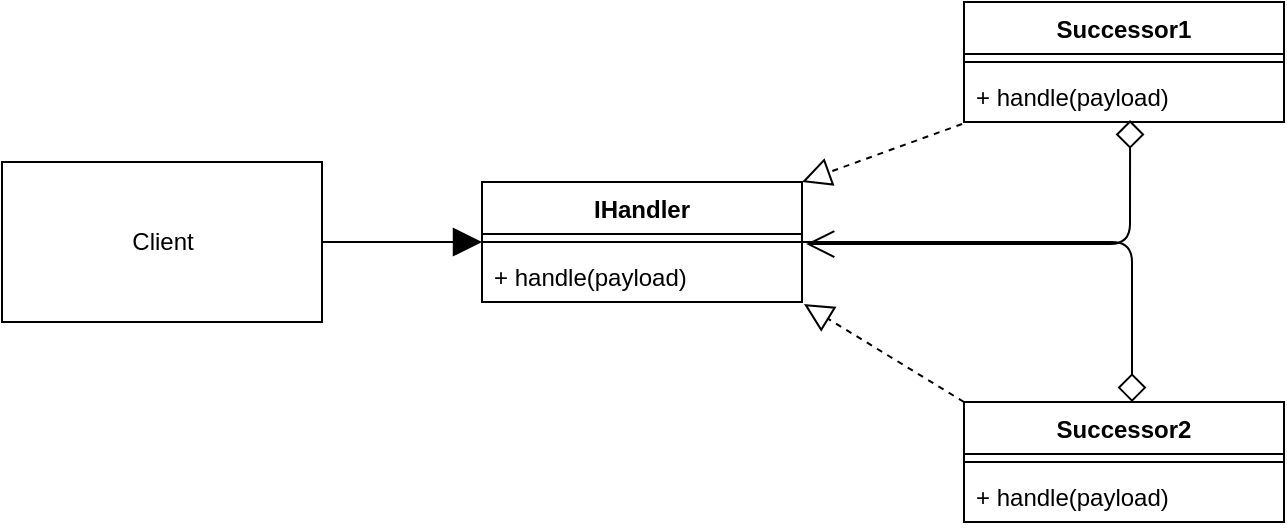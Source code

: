 <mxfile version="14.8.4" type="device"><diagram id="nfoU5zl-Lrdo-RMUOea-" name="Page-1"><mxGraphModel dx="868" dy="450" grid="1" gridSize="10" guides="1" tooltips="1" connect="1" arrows="1" fold="1" page="1" pageScale="1" pageWidth="827" pageHeight="1169" math="0" shadow="0"><root><mxCell id="0"/><mxCell id="1" parent="0"/><mxCell id="52Nn8JB1zDlZzFZ0hI1m-83" value="Client" style="html=1;strokeWidth=1;" vertex="1" parent="1"><mxGeometry x="40" y="680" width="160" height="80" as="geometry"/></mxCell><mxCell id="52Nn8JB1zDlZzFZ0hI1m-84" value="IHandler" style="swimlane;fontStyle=1;align=center;verticalAlign=top;childLayout=stackLayout;horizontal=1;startSize=26;horizontalStack=0;resizeParent=1;resizeParentMax=0;resizeLast=0;collapsible=1;marginBottom=0;strokeWidth=1;" vertex="1" parent="1"><mxGeometry x="280" y="690" width="160" height="60" as="geometry"/></mxCell><mxCell id="52Nn8JB1zDlZzFZ0hI1m-86" value="" style="line;strokeWidth=1;fillColor=none;align=left;verticalAlign=middle;spacingTop=-1;spacingLeft=3;spacingRight=3;rotatable=0;labelPosition=right;points=[];portConstraint=eastwest;" vertex="1" parent="52Nn8JB1zDlZzFZ0hI1m-84"><mxGeometry y="26" width="160" height="8" as="geometry"/></mxCell><mxCell id="52Nn8JB1zDlZzFZ0hI1m-87" value="+ handle(payload)" style="text;strokeColor=none;fillColor=none;align=left;verticalAlign=top;spacingLeft=4;spacingRight=4;overflow=hidden;rotatable=0;points=[[0,0.5],[1,0.5]];portConstraint=eastwest;" vertex="1" parent="52Nn8JB1zDlZzFZ0hI1m-84"><mxGeometry y="34" width="160" height="26" as="geometry"/></mxCell><mxCell id="52Nn8JB1zDlZzFZ0hI1m-88" value="Successor1" style="swimlane;fontStyle=1;align=center;verticalAlign=top;childLayout=stackLayout;horizontal=1;startSize=26;horizontalStack=0;resizeParent=1;resizeParentMax=0;resizeLast=0;collapsible=1;marginBottom=0;strokeWidth=1;" vertex="1" parent="1"><mxGeometry x="521" y="600" width="160" height="60" as="geometry"/></mxCell><mxCell id="52Nn8JB1zDlZzFZ0hI1m-89" value="" style="line;strokeWidth=1;fillColor=none;align=left;verticalAlign=middle;spacingTop=-1;spacingLeft=3;spacingRight=3;rotatable=0;labelPosition=right;points=[];portConstraint=eastwest;" vertex="1" parent="52Nn8JB1zDlZzFZ0hI1m-88"><mxGeometry y="26" width="160" height="8" as="geometry"/></mxCell><mxCell id="52Nn8JB1zDlZzFZ0hI1m-90" value="+ handle(payload)" style="text;strokeColor=none;fillColor=none;align=left;verticalAlign=top;spacingLeft=4;spacingRight=4;overflow=hidden;rotatable=0;points=[[0,0.5],[1,0.5]];portConstraint=eastwest;" vertex="1" parent="52Nn8JB1zDlZzFZ0hI1m-88"><mxGeometry y="34" width="160" height="26" as="geometry"/></mxCell><mxCell id="52Nn8JB1zDlZzFZ0hI1m-91" value="Successor2" style="swimlane;fontStyle=1;align=center;verticalAlign=top;childLayout=stackLayout;horizontal=1;startSize=26;horizontalStack=0;resizeParent=1;resizeParentMax=0;resizeLast=0;collapsible=1;marginBottom=0;strokeWidth=1;" vertex="1" parent="1"><mxGeometry x="521" y="800" width="160" height="60" as="geometry"/></mxCell><mxCell id="52Nn8JB1zDlZzFZ0hI1m-92" value="" style="line;strokeWidth=1;fillColor=none;align=left;verticalAlign=middle;spacingTop=-1;spacingLeft=3;spacingRight=3;rotatable=0;labelPosition=right;points=[];portConstraint=eastwest;" vertex="1" parent="52Nn8JB1zDlZzFZ0hI1m-91"><mxGeometry y="26" width="160" height="8" as="geometry"/></mxCell><mxCell id="52Nn8JB1zDlZzFZ0hI1m-93" value="+ handle(payload)" style="text;strokeColor=none;fillColor=none;align=left;verticalAlign=top;spacingLeft=4;spacingRight=4;overflow=hidden;rotatable=0;points=[[0,0.5],[1,0.5]];portConstraint=eastwest;" vertex="1" parent="52Nn8JB1zDlZzFZ0hI1m-91"><mxGeometry y="34" width="160" height="26" as="geometry"/></mxCell><mxCell id="52Nn8JB1zDlZzFZ0hI1m-94" value="" style="html=1;verticalAlign=bottom;startArrow=none;startFill=0;endArrow=block;startSize=8;exitX=1;exitY=0.5;exitDx=0;exitDy=0;entryX=0;entryY=0.5;entryDx=0;entryDy=0;endSize=12;" edge="1" parent="1" source="52Nn8JB1zDlZzFZ0hI1m-83" target="52Nn8JB1zDlZzFZ0hI1m-84"><mxGeometry width="60" relative="1" as="geometry"><mxPoint x="380" y="810" as="sourcePoint"/><mxPoint x="440" y="810" as="targetPoint"/></mxGeometry></mxCell><mxCell id="52Nn8JB1zDlZzFZ0hI1m-98" value="" style="html=1;verticalAlign=bottom;startArrow=none;startFill=0;endArrow=block;startSize=8;exitX=-0.006;exitY=1.038;exitDx=0;exitDy=0;entryX=1;entryY=0;entryDx=0;entryDy=0;endSize=12;exitPerimeter=0;endFill=0;dashed=1;" edge="1" parent="1" source="52Nn8JB1zDlZzFZ0hI1m-90" target="52Nn8JB1zDlZzFZ0hI1m-84"><mxGeometry width="60" relative="1" as="geometry"><mxPoint x="210" y="730" as="sourcePoint"/><mxPoint x="290" y="730" as="targetPoint"/></mxGeometry></mxCell><mxCell id="52Nn8JB1zDlZzFZ0hI1m-99" value="" style="html=1;verticalAlign=bottom;startArrow=none;startFill=0;endArrow=block;startSize=8;exitX=0;exitY=0;exitDx=0;exitDy=0;endSize=12;endFill=0;dashed=1;entryX=1.006;entryY=1.038;entryDx=0;entryDy=0;entryPerimeter=0;" edge="1" parent="1" source="52Nn8JB1zDlZzFZ0hI1m-91" target="52Nn8JB1zDlZzFZ0hI1m-87"><mxGeometry width="60" relative="1" as="geometry"><mxPoint x="530.04" y="670.988" as="sourcePoint"/><mxPoint x="440" y="754" as="targetPoint"/></mxGeometry></mxCell><mxCell id="52Nn8JB1zDlZzFZ0hI1m-100" value="" style="endArrow=open;startArrow=diamond;endFill=0;startFill=0;endSize=12;html=1;exitX=0.519;exitY=0.962;exitDx=0;exitDy=0;exitPerimeter=0;entryX=1.013;entryY=-0.115;entryDx=0;entryDy=0;entryPerimeter=0;startSize=12;" edge="1" parent="1" source="52Nn8JB1zDlZzFZ0hI1m-90" target="52Nn8JB1zDlZzFZ0hI1m-87"><mxGeometry width="160" relative="1" as="geometry"><mxPoint x="330" y="810" as="sourcePoint"/><mxPoint x="490" y="810" as="targetPoint"/><Array as="points"><mxPoint x="604" y="721"/></Array></mxGeometry></mxCell><mxCell id="52Nn8JB1zDlZzFZ0hI1m-101" value="" style="endArrow=none;startArrow=diamond;endFill=0;startFill=0;endSize=8;html=1;exitX=0.5;exitY=0;exitDx=0;exitDy=0;startSize=12;" edge="1" parent="1"><mxGeometry width="160" relative="1" as="geometry"><mxPoint x="605" y="800" as="sourcePoint"/><mxPoint x="440" y="720" as="targetPoint"/><Array as="points"><mxPoint x="605" y="720"/></Array></mxGeometry></mxCell></root></mxGraphModel></diagram></mxfile>